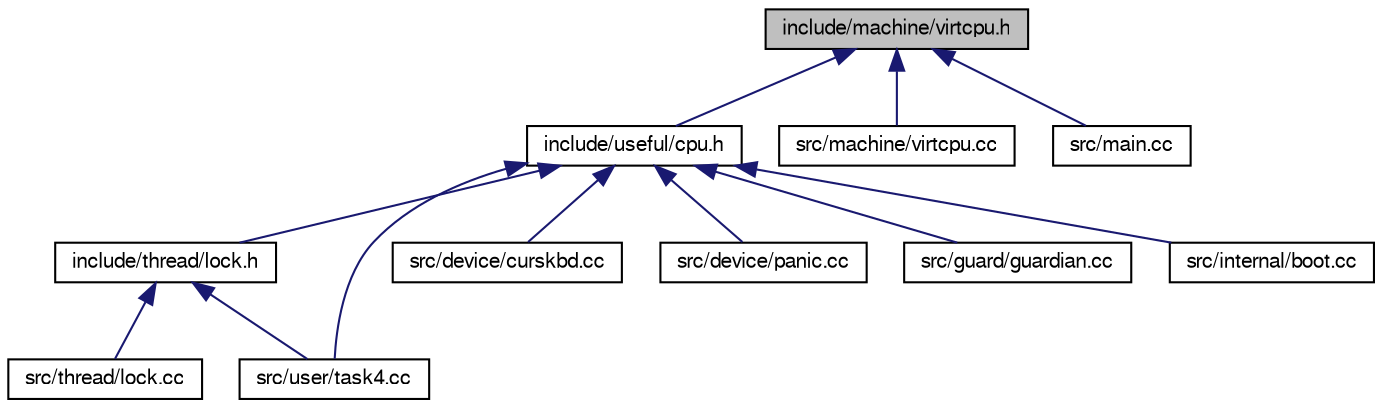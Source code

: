 digraph "include/machine/virtcpu.h"
{
  bgcolor="transparent";
  edge [fontname="FreeSans",fontsize="10",labelfontname="FreeSans",labelfontsize="10"];
  node [fontname="FreeSans",fontsize="10",shape=record];
  Node1 [label="include/machine/virtcpu.h",height=0.2,width=0.4,color="black", fillcolor="grey75", style="filled" fontcolor="black"];
  Node1 -> Node2 [dir="back",color="midnightblue",fontsize="10",style="solid",fontname="FreeSans"];
  Node2 [label="include/useful/cpu.h",height=0.2,width=0.4,color="black",URL="$cpu_8h.html",tooltip="help include file for use of global declared variable cpu, declared in main.cc"];
  Node2 -> Node3 [dir="back",color="midnightblue",fontsize="10",style="solid",fontname="FreeSans"];
  Node3 [label="include/thread/lock.h",height=0.2,width=0.4,color="black",URL="$lock_8h.html"];
  Node3 -> Node4 [dir="back",color="midnightblue",fontsize="10",style="solid",fontname="FreeSans"];
  Node4 [label="src/thread/lock.cc",height=0.2,width=0.4,color="black",URL="$lock_8cc.html"];
  Node3 -> Node5 [dir="back",color="midnightblue",fontsize="10",style="solid",fontname="FreeSans"];
  Node5 [label="src/user/task4.cc",height=0.2,width=0.4,color="black",URL="$task4_8cc.html"];
  Node2 -> Node6 [dir="back",color="midnightblue",fontsize="10",style="solid",fontname="FreeSans"];
  Node6 [label="src/device/curskbd.cc",height=0.2,width=0.4,color="black",URL="$curskbd_8cc.html"];
  Node2 -> Node7 [dir="back",color="midnightblue",fontsize="10",style="solid",fontname="FreeSans"];
  Node7 [label="src/device/panic.cc",height=0.2,width=0.4,color="black",URL="$panic_8cc.html"];
  Node2 -> Node8 [dir="back",color="midnightblue",fontsize="10",style="solid",fontname="FreeSans"];
  Node8 [label="src/guard/guardian.cc",height=0.2,width=0.4,color="black",URL="$guardian_8cc.html",tooltip="interrupt handler function"];
  Node2 -> Node9 [dir="back",color="midnightblue",fontsize="10",style="solid",fontname="FreeSans"];
  Node9 [label="src/internal/boot.cc",height=0.2,width=0.4,color="black",URL="$boot_8cc.html",tooltip="startup code"];
  Node2 -> Node5 [dir="back",color="midnightblue",fontsize="10",style="solid",fontname="FreeSans"];
  Node1 -> Node10 [dir="back",color="midnightblue",fontsize="10",style="solid",fontname="FreeSans"];
  Node10 [label="src/machine/virtcpu.cc",height=0.2,width=0.4,color="black",URL="$virtcpu_8cc.html"];
  Node1 -> Node11 [dir="back",color="midnightblue",fontsize="10",style="solid",fontname="FreeSans"];
  Node11 [label="src/main.cc",height=0.2,width=0.4,color="black",URL="$main_8cc.html"];
}
